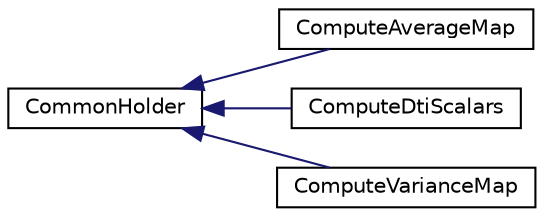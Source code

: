 digraph "Graphical Class Hierarchy"
{
 // LATEX_PDF_SIZE
  edge [fontname="Helvetica",fontsize="10",labelfontname="Helvetica",labelfontsize="10"];
  node [fontname="Helvetica",fontsize="10",shape=record];
  rankdir="LR";
  Node0 [label="CommonHolder",height=0.2,width=0.4,color="black", fillcolor="white", style="filled",URL="$classcbica_1_1CommonHolder.html",tooltip="Common data container for all statistical computations of images."];
  Node0 -> Node1 [dir="back",color="midnightblue",fontsize="10",style="solid",fontname="Helvetica"];
  Node1 [label="ComputeAverageMap",height=0.2,width=0.4,color="black", fillcolor="white", style="filled",URL="$classcbica_1_1ComputeAverageMap.html",tooltip="Computes the average of a series of images and writes the output."];
  Node0 -> Node2 [dir="back",color="midnightblue",fontsize="10",style="solid",fontname="Helvetica"];
  Node2 [label="ComputeDtiScalars",height=0.2,width=0.4,color="black", fillcolor="white", style="filled",URL="$classcbica_1_1ComputeDtiScalars.html",tooltip="Computes the scalars of a single DTI image and writes the output."];
  Node0 -> Node3 [dir="back",color="midnightblue",fontsize="10",style="solid",fontname="Helvetica"];
  Node3 [label="ComputeVarianceMap",height=0.2,width=0.4,color="black", fillcolor="white", style="filled",URL="$classcbica_1_1ComputeVarianceMap.html",tooltip="Computes the variance map for a single image."];
}
